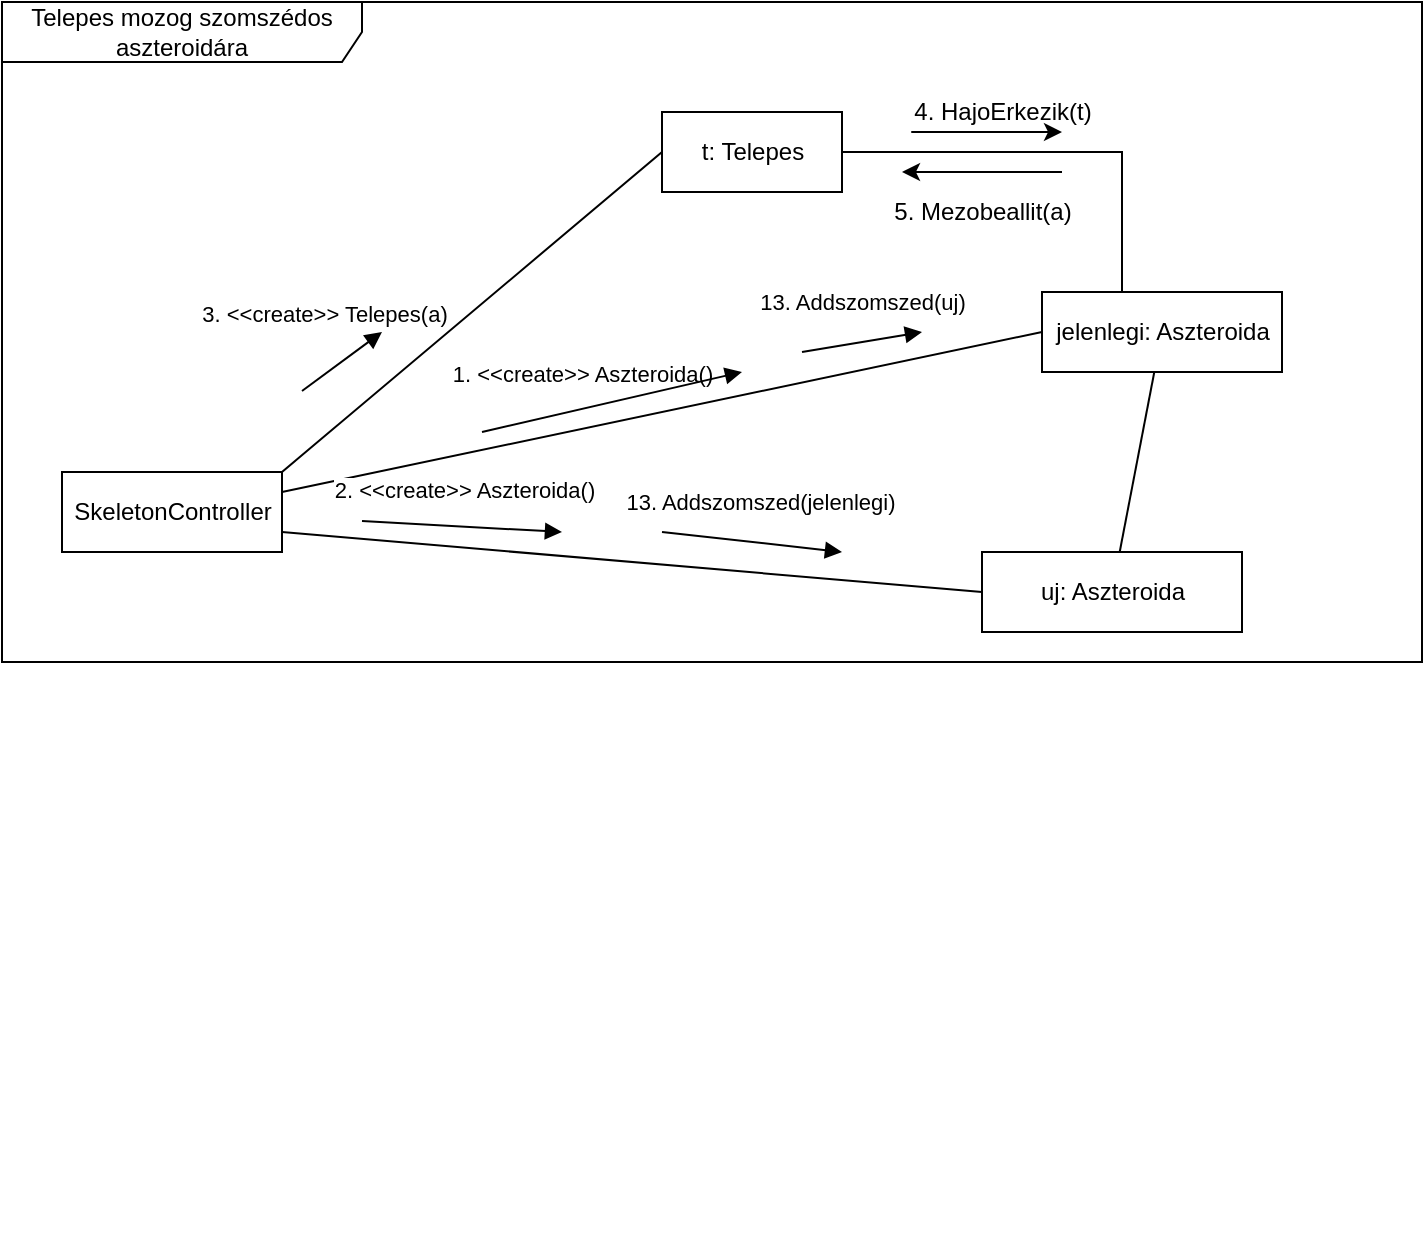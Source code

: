 <mxfile version="14.4.8" type="github">
  <diagram id="TZgk3oL2Dy5LgdHwzk9w" name="Page-1">
    <mxGraphModel dx="1038" dy="548" grid="1" gridSize="10" guides="1" tooltips="1" connect="1" arrows="1" fold="1" page="1" pageScale="1" pageWidth="1654" pageHeight="1169" math="0" shadow="0">
      <root>
        <mxCell id="0" />
        <mxCell id="1" parent="0" />
        <mxCell id="_NmjWLg-QleQK-FVTTyi-1" value="Telepes mozog szomszédos aszteroidára" style="shape=umlFrame;whiteSpace=wrap;html=1;width=180;height=30;" parent="1" vertex="1">
          <mxGeometry x="30" y="45" width="710" height="330" as="geometry" />
        </mxCell>
        <mxCell id="_NmjWLg-QleQK-FVTTyi-2" style="edgeStyle=orthogonalEdgeStyle;rounded=0;orthogonalLoop=1;jettySize=auto;html=1;exitX=1;exitY=0.5;exitDx=0;exitDy=0;entryX=0.5;entryY=1;entryDx=0;entryDy=0;endArrow=none;endFill=0;" parent="1" source="_NmjWLg-QleQK-FVTTyi-3" target="_NmjWLg-QleQK-FVTTyi-4" edge="1">
          <mxGeometry relative="1" as="geometry">
            <Array as="points">
              <mxPoint x="590" y="120" />
              <mxPoint x="590" y="230" />
            </Array>
          </mxGeometry>
        </mxCell>
        <mxCell id="_NmjWLg-QleQK-FVTTyi-3" value="t: Telepes" style="html=1;" parent="1" vertex="1">
          <mxGeometry x="360" y="100" width="90" height="40" as="geometry" />
        </mxCell>
        <mxCell id="_NmjWLg-QleQK-FVTTyi-4" value="jelenlegi: Aszteroida" style="html=1;" parent="1" vertex="1">
          <mxGeometry x="550" y="190" width="120" height="40" as="geometry" />
        </mxCell>
        <mxCell id="_NmjWLg-QleQK-FVTTyi-5" value="uj: Aszteroida" style="html=1;" parent="1" vertex="1">
          <mxGeometry x="520" y="320" width="130" height="40" as="geometry" />
        </mxCell>
        <mxCell id="_NmjWLg-QleQK-FVTTyi-6" value="SkeletonController" style="html=1;" parent="1" vertex="1">
          <mxGeometry x="60" y="280" width="110" height="40" as="geometry" />
        </mxCell>
        <mxCell id="_NmjWLg-QleQK-FVTTyi-7" value="3. &amp;lt;&amp;lt;create&amp;gt;&amp;gt; Telepes(a)" style="html=1;verticalAlign=bottom;endArrow=none;entryX=0;entryY=0.5;entryDx=0;entryDy=0;endFill=0;" parent="1" target="_NmjWLg-QleQK-FVTTyi-3" edge="1">
          <mxGeometry x="-0.514" y="41" width="80" relative="1" as="geometry">
            <mxPoint x="170" y="280" as="sourcePoint" />
            <mxPoint x="620" y="290" as="targetPoint" />
            <mxPoint x="1" as="offset" />
          </mxGeometry>
        </mxCell>
        <mxCell id="_NmjWLg-QleQK-FVTTyi-8" value="" style="html=1;verticalAlign=bottom;endArrow=none;entryX=0;entryY=0.5;entryDx=0;entryDy=0;endFill=0;" parent="1" target="_NmjWLg-QleQK-FVTTyi-4" edge="1">
          <mxGeometry x="0.169" y="-40" width="80" relative="1" as="geometry">
            <mxPoint x="170" y="290" as="sourcePoint" />
            <mxPoint x="410" y="190" as="targetPoint" />
            <mxPoint as="offset" />
          </mxGeometry>
        </mxCell>
        <mxCell id="_NmjWLg-QleQK-FVTTyi-9" value="2. &amp;lt;&amp;lt;create&amp;gt;&amp;gt; Aszteroida()" style="html=1;verticalAlign=bottom;endArrow=none;entryX=0;entryY=0.5;entryDx=0;entryDy=0;endFill=0;" parent="1" target="_NmjWLg-QleQK-FVTTyi-5" edge="1">
          <mxGeometry x="-0.487" y="20" width="80" relative="1" as="geometry">
            <mxPoint x="170" y="310" as="sourcePoint" />
            <mxPoint x="510" y="310" as="targetPoint" />
            <mxPoint as="offset" />
          </mxGeometry>
        </mxCell>
        <mxCell id="_NmjWLg-QleQK-FVTTyi-10" value="1. &amp;lt;&amp;lt;create&amp;gt;&amp;gt; Aszteroida()" style="html=1;verticalAlign=bottom;endArrow=block;" parent="1" edge="1">
          <mxGeometry x="1" y="-104" width="80" relative="1" as="geometry">
            <mxPoint x="180" y="239.5" as="sourcePoint" />
            <mxPoint x="220" y="210" as="targetPoint" />
            <mxPoint x="38" y="-54" as="offset" />
          </mxGeometry>
        </mxCell>
        <mxCell id="_NmjWLg-QleQK-FVTTyi-11" value="" style="html=1;verticalAlign=bottom;endArrow=block;" parent="1" edge="1">
          <mxGeometry x="0.057" y="11" width="80" relative="1" as="geometry">
            <mxPoint x="270" y="260" as="sourcePoint" />
            <mxPoint x="400" y="230" as="targetPoint" />
            <mxPoint as="offset" />
          </mxGeometry>
        </mxCell>
        <mxCell id="_NmjWLg-QleQK-FVTTyi-12" value="" style="html=1;verticalAlign=bottom;endArrow=block;" parent="1" edge="1">
          <mxGeometry x="0.057" y="11" width="80" relative="1" as="geometry">
            <mxPoint x="210" y="304.5" as="sourcePoint" />
            <mxPoint x="310" y="310" as="targetPoint" />
            <mxPoint as="offset" />
          </mxGeometry>
        </mxCell>
        <mxCell id="_NmjWLg-QleQK-FVTTyi-13" value="" style="html=1;verticalAlign=bottom;endArrow=block;" parent="1" edge="1">
          <mxGeometry x="0.057" y="11" width="80" relative="1" as="geometry">
            <mxPoint x="280" y="660" as="sourcePoint" />
            <mxPoint x="280" y="660" as="targetPoint" />
            <mxPoint as="offset" />
          </mxGeometry>
        </mxCell>
        <mxCell id="_NmjWLg-QleQK-FVTTyi-14" value="" style="html=1;verticalAlign=bottom;endArrow=block;" parent="1" edge="1">
          <mxGeometry x="0.057" y="11" width="80" relative="1" as="geometry">
            <mxPoint x="365" y="294.5" as="sourcePoint" />
            <mxPoint x="365" y="294.5" as="targetPoint" />
            <mxPoint as="offset" />
          </mxGeometry>
        </mxCell>
        <mxCell id="_NmjWLg-QleQK-FVTTyi-15" value="4. HajoErkezik(t)" style="text;html=1;align=center;verticalAlign=middle;resizable=0;points=[];autosize=1;" parent="1" vertex="1">
          <mxGeometry x="480" y="90" width="100" height="20" as="geometry" />
        </mxCell>
        <mxCell id="_NmjWLg-QleQK-FVTTyi-16" value="" style="endArrow=classic;html=1;" parent="1" edge="1">
          <mxGeometry width="50" height="50" relative="1" as="geometry">
            <mxPoint x="530" y="110" as="sourcePoint" />
            <mxPoint x="560" y="110" as="targetPoint" />
            <Array as="points">
              <mxPoint x="480" y="110" />
            </Array>
          </mxGeometry>
        </mxCell>
        <mxCell id="_NmjWLg-QleQK-FVTTyi-18" value="" style="endArrow=classic;html=1;" parent="1" edge="1">
          <mxGeometry width="50" height="50" relative="1" as="geometry">
            <mxPoint x="560" y="130" as="sourcePoint" />
            <mxPoint x="480" y="130" as="targetPoint" />
            <Array as="points" />
          </mxGeometry>
        </mxCell>
        <mxCell id="_NmjWLg-QleQK-FVTTyi-19" value="5. Mezobeallit(a)" style="text;html=1;align=center;verticalAlign=middle;resizable=0;points=[];autosize=1;" parent="1" vertex="1">
          <mxGeometry x="470" y="140" width="100" height="20" as="geometry" />
        </mxCell>
        <mxCell id="0qj_bn6bpoTIH4rUYU_s-1" value="13. Addszomszed(uj)" style="html=1;verticalAlign=bottom;endArrow=block;" edge="1" parent="1">
          <mxGeometry x="0.057" y="11" width="80" relative="1" as="geometry">
            <mxPoint x="430" y="220" as="sourcePoint" />
            <mxPoint x="490" y="210" as="targetPoint" />
            <mxPoint as="offset" />
          </mxGeometry>
        </mxCell>
        <mxCell id="0qj_bn6bpoTIH4rUYU_s-2" value="13. Addszomszed(jelenlegi)" style="html=1;verticalAlign=bottom;endArrow=block;" edge="1" parent="1">
          <mxGeometry x="0.057" y="11" width="80" relative="1" as="geometry">
            <mxPoint x="360" y="310" as="sourcePoint" />
            <mxPoint x="450" y="320" as="targetPoint" />
            <mxPoint as="offset" />
          </mxGeometry>
        </mxCell>
        <mxCell id="0qj_bn6bpoTIH4rUYU_s-3" value="" style="endArrow=none;html=1;" edge="1" parent="1" source="_NmjWLg-QleQK-FVTTyi-5" target="_NmjWLg-QleQK-FVTTyi-4">
          <mxGeometry width="50" height="50" relative="1" as="geometry">
            <mxPoint x="500" y="310" as="sourcePoint" />
            <mxPoint x="550" y="260" as="targetPoint" />
          </mxGeometry>
        </mxCell>
      </root>
    </mxGraphModel>
  </diagram>
</mxfile>
